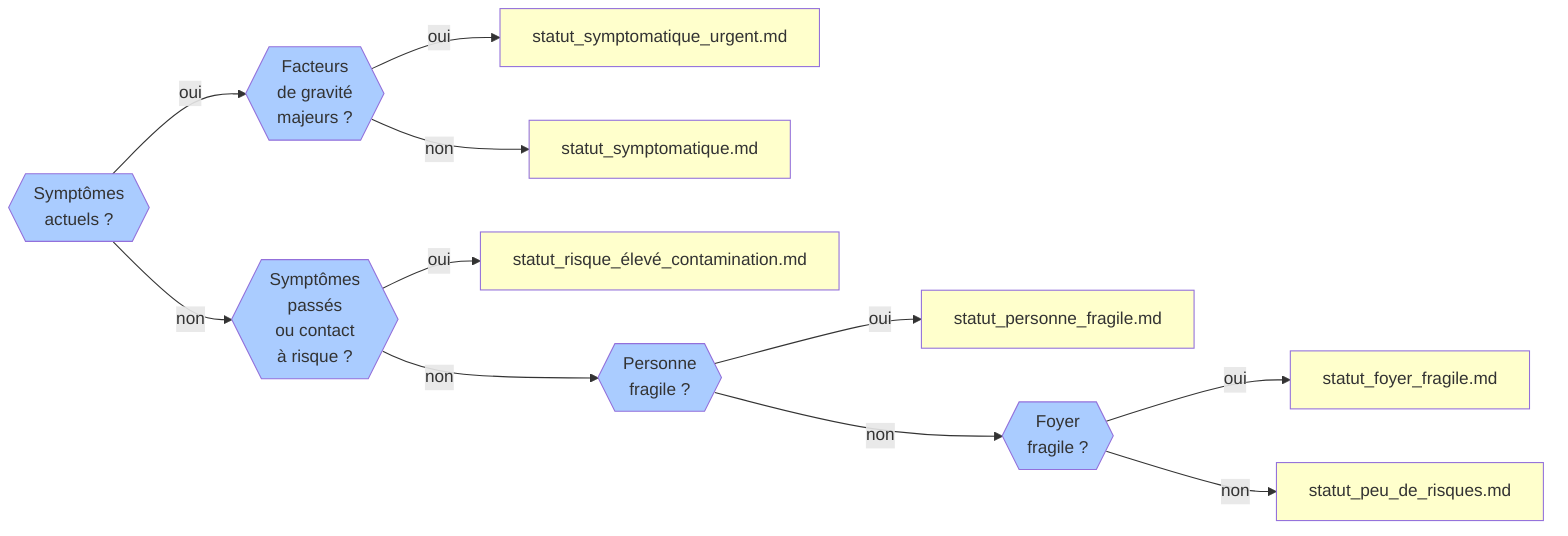 graph LR
    symptomes-actuels{{"Symptômes<br>actuels ?"}}
    symptomes-actuels -->|oui| facteurs-de-gravite-majeurs
    symptomes-actuels -->|non| symptomes-passes-ou-contact-a-risque

    facteurs-de-gravite-majeurs{{"Facteurs<br>de gravité<br>majeurs ?"}}
    facteurs-de-gravite-majeurs -->|oui| statut-symptomatique-urgent
    facteurs-de-gravite-majeurs -->|non| statut-symptomatique

    symptomes-passes-ou-contact-a-risque{{"Symptômes<br>passés<br>ou contact<br>à risque ?"}}
    symptomes-passes-ou-contact-a-risque -->|oui| statut-risque-eleve
    symptomes-passes-ou-contact-a-risque -->|non| personne-fragile

    personne-fragile{{"Personne<br>fragile ?"}}
    personne-fragile -->|oui| statut-personne-fragile
    personne-fragile -->|non| foyer-fragile

    foyer-fragile{{"Foyer<br>fragile ?"}}
    foyer-fragile -->|oui| statut-foyer-fragile
    foyer-fragile -->|non| statut-peu-de-risques

    statut-foyer-fragile["statut_foyer_fragile.md"]
    statut-personne-fragile["statut_personne_fragile.md"]
    statut-peu-de-risques["statut_peu_de_risques.md"]
    statut-risque-eleve["statut_risque_élevé_contamination.md"]
    statut-symptomatique["statut_symptomatique.md"]
    statut-symptomatique-urgent["statut_symptomatique_urgent.md"]

    classDef default fill:#acf;
    classDef statut fill:#ffc;

    class statut-foyer-fragile statut;
    class statut-personne-fragile statut;
    class statut-peu-de-risques statut;
    class statut-risque-eleve statut;
    class statut-symptomatique statut;
    class statut-symptomatique-urgent statut;